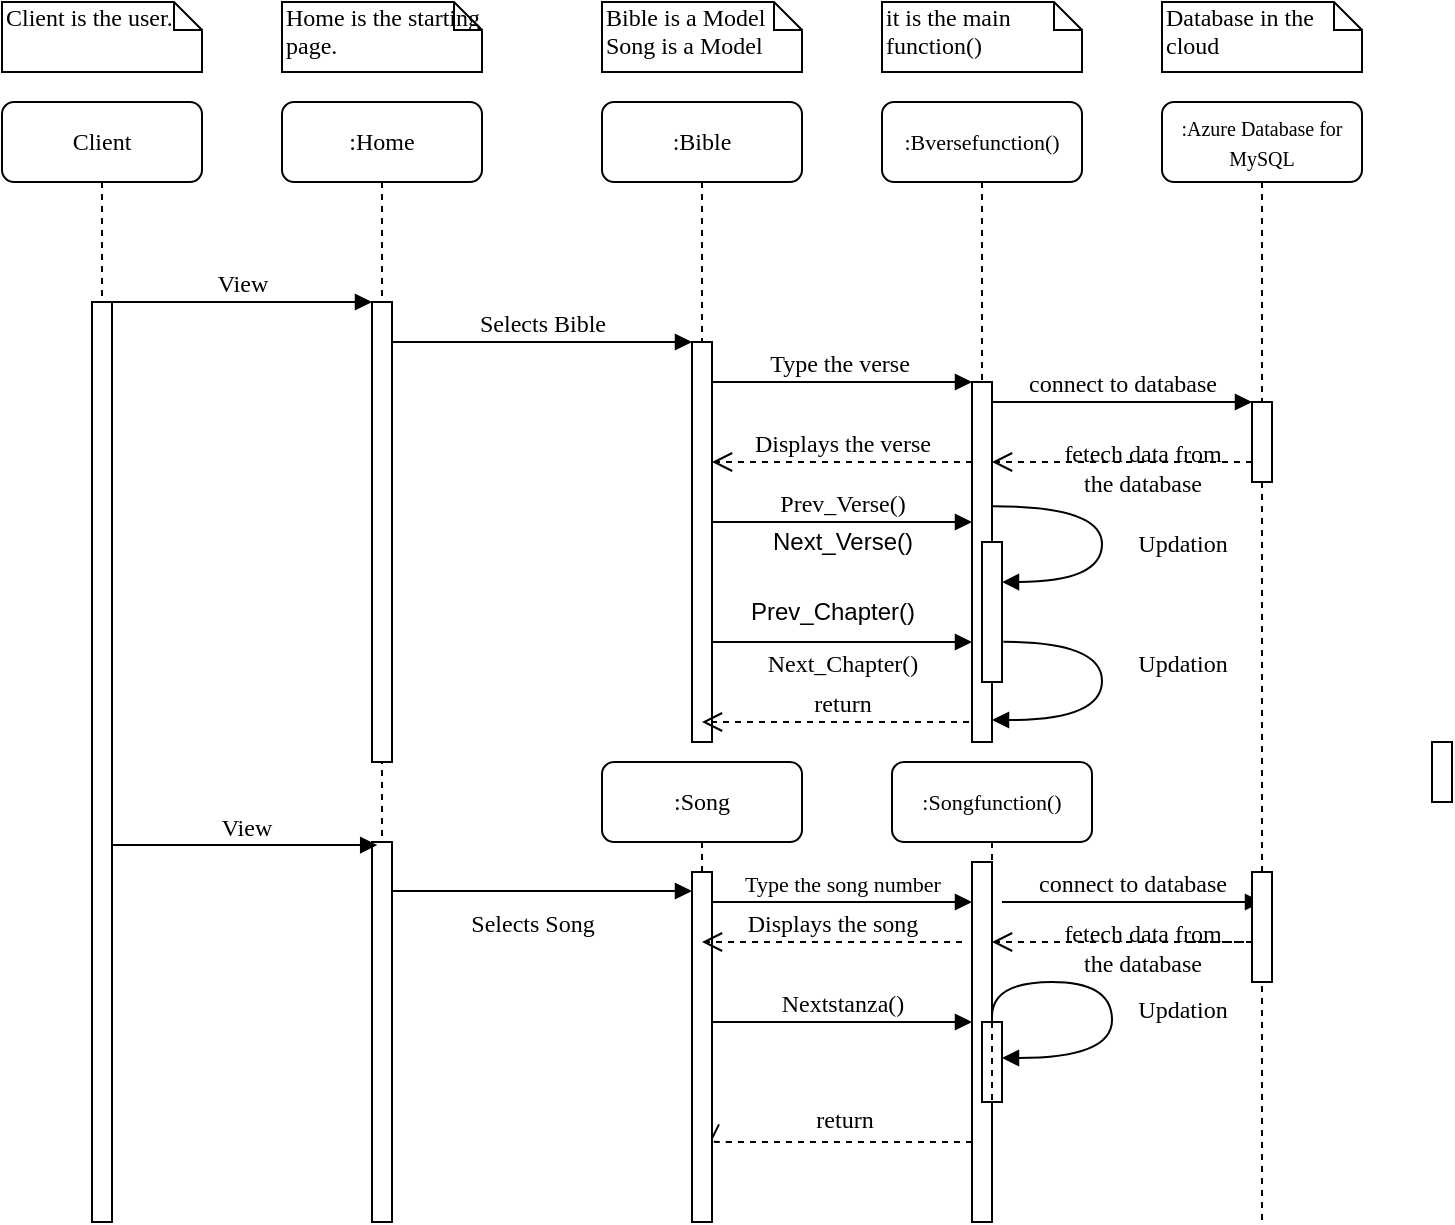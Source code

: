 <mxfile version="17.1.2" type="github">
  <diagram name="Page-1" id="13e1069c-82ec-6db2-03f1-153e76fe0fe0">
    <mxGraphModel dx="1384" dy="761" grid="1" gridSize="10" guides="1" tooltips="1" connect="1" arrows="1" fold="1" page="1" pageScale="1" pageWidth="1169" pageHeight="827" background="none" math="0" shadow="0">
      <root>
        <mxCell id="0" />
        <mxCell id="1" parent="0" />
        <mxCell id="7baba1c4bc27f4b0-2" value=":Home" style="shape=umlLifeline;perimeter=lifelinePerimeter;whiteSpace=wrap;html=1;container=1;collapsible=0;recursiveResize=0;outlineConnect=0;rounded=1;shadow=0;comic=0;labelBackgroundColor=none;strokeWidth=1;fontFamily=Verdana;fontSize=12;align=center;" parent="1" vertex="1">
          <mxGeometry x="362" y="159" width="100" height="560" as="geometry" />
        </mxCell>
        <mxCell id="7baba1c4bc27f4b0-10" value="" style="html=1;points=[];perimeter=orthogonalPerimeter;rounded=0;shadow=0;comic=0;labelBackgroundColor=none;strokeWidth=1;fontFamily=Verdana;fontSize=12;align=center;" parent="7baba1c4bc27f4b0-2" vertex="1">
          <mxGeometry x="45" y="100" width="10" height="230" as="geometry" />
        </mxCell>
        <mxCell id="Ut_reOWWQF-kfelvS6c4-17" value="" style="html=1;points=[];perimeter=orthogonalPerimeter;rounded=0;shadow=0;comic=0;labelBackgroundColor=none;strokeWidth=1;fontFamily=Verdana;fontSize=12;align=center;" vertex="1" parent="7baba1c4bc27f4b0-2">
          <mxGeometry x="45" y="370" width="10" height="190" as="geometry" />
        </mxCell>
        <mxCell id="7baba1c4bc27f4b0-3" value=":Bible" style="shape=umlLifeline;perimeter=lifelinePerimeter;whiteSpace=wrap;html=1;container=1;collapsible=0;recursiveResize=0;outlineConnect=0;rounded=1;shadow=0;comic=0;labelBackgroundColor=none;strokeWidth=1;fontFamily=Verdana;fontSize=12;align=center;" parent="1" vertex="1">
          <mxGeometry x="522" y="159" width="100" height="320" as="geometry" />
        </mxCell>
        <mxCell id="7baba1c4bc27f4b0-13" value="" style="html=1;points=[];perimeter=orthogonalPerimeter;rounded=0;shadow=0;comic=0;labelBackgroundColor=none;strokeWidth=1;fontFamily=Verdana;fontSize=12;align=center;" parent="7baba1c4bc27f4b0-3" vertex="1">
          <mxGeometry x="45" y="120" width="10" height="200" as="geometry" />
        </mxCell>
        <mxCell id="7baba1c4bc27f4b0-4" value="&lt;font style=&quot;font-size: 11px&quot;&gt;:Bversefunction()&lt;/font&gt;" style="shape=umlLifeline;perimeter=lifelinePerimeter;whiteSpace=wrap;html=1;container=1;collapsible=0;recursiveResize=0;outlineConnect=0;rounded=1;shadow=0;comic=0;labelBackgroundColor=none;strokeWidth=1;fontFamily=Verdana;fontSize=12;align=center;" parent="1" vertex="1">
          <mxGeometry x="662" y="159" width="100" height="320" as="geometry" />
        </mxCell>
        <mxCell id="Ut_reOWWQF-kfelvS6c4-7" value="Displays the verse" style="html=1;verticalAlign=bottom;endArrow=open;dashed=1;endSize=8;labelBackgroundColor=none;fontFamily=Verdana;fontSize=12;edgeStyle=elbowEdgeStyle;elbow=vertical;" edge="1" parent="7baba1c4bc27f4b0-4">
          <mxGeometry relative="1" as="geometry">
            <mxPoint x="-85" y="180" as="targetPoint" />
            <Array as="points">
              <mxPoint x="-10" y="180" />
              <mxPoint x="20" y="180" />
            </Array>
            <mxPoint x="45" y="180" as="sourcePoint" />
          </mxGeometry>
        </mxCell>
        <mxCell id="Ut_reOWWQF-kfelvS6c4-10" value="return" style="html=1;verticalAlign=bottom;endArrow=open;dashed=1;endSize=8;labelBackgroundColor=none;fontFamily=Verdana;fontSize=12;edgeStyle=elbowEdgeStyle;elbow=vertical;" edge="1" parent="7baba1c4bc27f4b0-4" source="7baba1c4bc27f4b0-4">
          <mxGeometry relative="1" as="geometry">
            <mxPoint x="-90" y="310" as="targetPoint" />
            <Array as="points">
              <mxPoint x="30" y="310" />
            </Array>
            <mxPoint x="330" y="310" as="sourcePoint" />
          </mxGeometry>
        </mxCell>
        <mxCell id="7baba1c4bc27f4b0-5" value="&lt;font style=&quot;font-size: 10px&quot;&gt;:Azure Database for MySQL&lt;/font&gt;" style="shape=umlLifeline;perimeter=lifelinePerimeter;whiteSpace=wrap;html=1;container=1;collapsible=0;recursiveResize=0;outlineConnect=0;rounded=1;shadow=0;comic=0;labelBackgroundColor=none;strokeWidth=1;fontFamily=Verdana;fontSize=12;align=center;" parent="1" vertex="1">
          <mxGeometry x="802" y="159" width="100" height="560" as="geometry" />
        </mxCell>
        <mxCell id="Ut_reOWWQF-kfelvS6c4-20" value="connect to database" style="html=1;verticalAlign=bottom;endArrow=block;entryX=0;entryY=0;labelBackgroundColor=none;fontFamily=Verdana;fontSize=12;edgeStyle=elbowEdgeStyle;elbow=vertical;" edge="1" parent="7baba1c4bc27f4b0-5">
          <mxGeometry relative="1" as="geometry">
            <mxPoint x="-80" y="400" as="sourcePoint" />
            <mxPoint x="50" y="400" as="targetPoint" />
          </mxGeometry>
        </mxCell>
        <mxCell id="7baba1c4bc27f4b0-8" value="Client" style="shape=umlLifeline;perimeter=lifelinePerimeter;whiteSpace=wrap;html=1;container=1;collapsible=0;recursiveResize=0;outlineConnect=0;rounded=1;shadow=0;comic=0;labelBackgroundColor=none;strokeWidth=1;fontFamily=Verdana;fontSize=12;align=center;" parent="1" vertex="1">
          <mxGeometry x="222" y="159" width="100" height="560" as="geometry" />
        </mxCell>
        <mxCell id="7baba1c4bc27f4b0-9" value="" style="html=1;points=[];perimeter=orthogonalPerimeter;rounded=0;shadow=0;comic=0;labelBackgroundColor=none;strokeWidth=1;fontFamily=Verdana;fontSize=12;align=center;" parent="7baba1c4bc27f4b0-8" vertex="1">
          <mxGeometry x="45" y="100" width="10" height="460" as="geometry" />
        </mxCell>
        <mxCell id="7baba1c4bc27f4b0-16" value="" style="html=1;points=[];perimeter=orthogonalPerimeter;rounded=0;shadow=0;comic=0;labelBackgroundColor=none;strokeWidth=1;fontFamily=Verdana;fontSize=12;align=center;" parent="1" vertex="1">
          <mxGeometry x="707" y="299" width="10" height="180" as="geometry" />
        </mxCell>
        <mxCell id="7baba1c4bc27f4b0-17" value="Type the verse&amp;nbsp;" style="html=1;verticalAlign=bottom;endArrow=block;labelBackgroundColor=none;fontFamily=Verdana;fontSize=12;edgeStyle=elbowEdgeStyle;elbow=vertical;" parent="1" source="7baba1c4bc27f4b0-13" target="7baba1c4bc27f4b0-16" edge="1">
          <mxGeometry relative="1" as="geometry">
            <mxPoint x="632" y="299" as="sourcePoint" />
            <Array as="points">
              <mxPoint x="582" y="299" />
            </Array>
          </mxGeometry>
        </mxCell>
        <mxCell id="7baba1c4bc27f4b0-19" value="" style="html=1;points=[];perimeter=orthogonalPerimeter;rounded=0;shadow=0;comic=0;labelBackgroundColor=none;strokeWidth=1;fontFamily=Verdana;fontSize=12;align=center;" parent="1" vertex="1">
          <mxGeometry x="847" y="309" width="10" height="40" as="geometry" />
        </mxCell>
        <mxCell id="7baba1c4bc27f4b0-20" value="connect to database" style="html=1;verticalAlign=bottom;endArrow=block;entryX=0;entryY=0;labelBackgroundColor=none;fontFamily=Verdana;fontSize=12;edgeStyle=elbowEdgeStyle;elbow=vertical;" parent="1" source="7baba1c4bc27f4b0-16" target="7baba1c4bc27f4b0-19" edge="1">
          <mxGeometry relative="1" as="geometry">
            <mxPoint x="772" y="309" as="sourcePoint" />
          </mxGeometry>
        </mxCell>
        <mxCell id="7baba1c4bc27f4b0-21" value="fetech data from &lt;br&gt;the database&lt;br&gt;" style="html=1;verticalAlign=bottom;endArrow=open;dashed=1;endSize=8;labelBackgroundColor=none;fontFamily=Verdana;fontSize=12;edgeStyle=elbowEdgeStyle;elbow=vertical;" parent="1" source="7baba1c4bc27f4b0-19" target="7baba1c4bc27f4b0-16" edge="1">
          <mxGeometry x="-0.154" y="20" relative="1" as="geometry">
            <mxPoint x="772" y="385" as="targetPoint" />
            <Array as="points">
              <mxPoint x="792" y="339" />
              <mxPoint x="822" y="339" />
            </Array>
            <mxPoint as="offset" />
          </mxGeometry>
        </mxCell>
        <mxCell id="7baba1c4bc27f4b0-22" value="" style="html=1;points=[];perimeter=orthogonalPerimeter;rounded=0;shadow=0;comic=0;labelBackgroundColor=none;strokeWidth=1;fontFamily=Verdana;fontSize=12;align=center;" parent="1" vertex="1">
          <mxGeometry x="707" y="539" width="10" height="180" as="geometry" />
        </mxCell>
        <mxCell id="7baba1c4bc27f4b0-23" value="View" style="html=1;verticalAlign=bottom;endArrow=block;entryX=0.26;entryY=0.008;labelBackgroundColor=none;fontFamily=Verdana;fontSize=12;entryDx=0;entryDy=0;entryPerimeter=0;" parent="1" source="7baba1c4bc27f4b0-9" target="Ut_reOWWQF-kfelvS6c4-17" edge="1">
          <mxGeometry relative="1" as="geometry">
            <mxPoint x="632" y="499" as="sourcePoint" />
          </mxGeometry>
        </mxCell>
        <mxCell id="7baba1c4bc27f4b0-25" value="" style="html=1;points=[];perimeter=orthogonalPerimeter;rounded=0;shadow=0;comic=0;labelBackgroundColor=none;strokeColor=#000000;strokeWidth=1;fillColor=#FFFFFF;fontFamily=Verdana;fontSize=12;fontColor=#000000;align=center;" parent="1" vertex="1">
          <mxGeometry x="937" y="479" width="10" height="30" as="geometry" />
        </mxCell>
        <mxCell id="7baba1c4bc27f4b0-27" value="fetech data from&lt;br&gt;the database" style="html=1;verticalAlign=bottom;endArrow=open;dashed=1;endSize=8;labelBackgroundColor=none;fontFamily=Verdana;fontSize=12;startArrow=none;" parent="1" source="Ut_reOWWQF-kfelvS6c4-21" target="7baba1c4bc27f4b0-22" edge="1">
          <mxGeometry x="-0.154" y="20" relative="1" as="geometry">
            <mxPoint x="1052" y="495" as="targetPoint" />
            <mxPoint x="852" y="569" as="sourcePoint" />
            <Array as="points">
              <mxPoint x="762" y="579" />
            </Array>
            <mxPoint as="offset" />
          </mxGeometry>
        </mxCell>
        <mxCell id="7baba1c4bc27f4b0-30" value="return" style="html=1;verticalAlign=bottom;endArrow=open;dashed=1;endSize=8;labelBackgroundColor=none;fontFamily=Verdana;fontSize=12;edgeStyle=elbowEdgeStyle;elbow=vertical;entryX=0.9;entryY=0.779;entryDx=0;entryDy=0;entryPerimeter=0;" parent="1" source="7baba1c4bc27f4b0-22" target="Ut_reOWWQF-kfelvS6c4-9" edge="1">
          <mxGeometry x="-0.028" y="-2" relative="1" as="geometry">
            <mxPoint x="922" y="705" as="targetPoint" />
            <Array as="points">
              <mxPoint x="692" y="679" />
            </Array>
            <mxPoint x="702" y="677" as="sourcePoint" />
            <mxPoint as="offset" />
          </mxGeometry>
        </mxCell>
        <mxCell id="7baba1c4bc27f4b0-11" value="View" style="html=1;verticalAlign=bottom;endArrow=block;entryX=0;entryY=0;labelBackgroundColor=none;fontFamily=Verdana;fontSize=12;edgeStyle=elbowEdgeStyle;elbow=vertical;" parent="1" source="7baba1c4bc27f4b0-9" target="7baba1c4bc27f4b0-10" edge="1">
          <mxGeometry relative="1" as="geometry">
            <mxPoint x="342" y="269" as="sourcePoint" />
          </mxGeometry>
        </mxCell>
        <mxCell id="7baba1c4bc27f4b0-14" value="Selects Bible" style="html=1;verticalAlign=bottom;endArrow=block;entryX=0;entryY=0;labelBackgroundColor=none;fontFamily=Verdana;fontSize=12;edgeStyle=elbowEdgeStyle;elbow=vertical;" parent="1" source="7baba1c4bc27f4b0-10" target="7baba1c4bc27f4b0-13" edge="1">
          <mxGeometry relative="1" as="geometry">
            <mxPoint x="492" y="279" as="sourcePoint" />
            <mxPoint as="offset" />
          </mxGeometry>
        </mxCell>
        <mxCell id="7baba1c4bc27f4b0-34" value="" style="html=1;points=[];perimeter=orthogonalPerimeter;rounded=0;shadow=0;comic=0;labelBackgroundColor=none;strokeWidth=1;fontFamily=Verdana;fontSize=12;align=center;" parent="1" vertex="1">
          <mxGeometry x="712" y="379" width="10" height="70" as="geometry" />
        </mxCell>
        <mxCell id="7baba1c4bc27f4b0-35" value="Updation" style="html=1;verticalAlign=bottom;endArrow=block;labelBackgroundColor=none;fontFamily=Verdana;fontSize=12;elbow=vertical;edgeStyle=orthogonalEdgeStyle;curved=1;entryX=1;entryY=0.286;entryPerimeter=0;exitX=1.038;exitY=0.345;exitPerimeter=0;" parent="1" source="7baba1c4bc27f4b0-16" target="7baba1c4bc27f4b0-34" edge="1">
          <mxGeometry x="0.158" y="40" relative="1" as="geometry">
            <mxPoint x="587" y="309" as="sourcePoint" />
            <mxPoint x="717" y="309" as="targetPoint" />
            <Array as="points">
              <mxPoint x="772" y="361" />
              <mxPoint x="772" y="399" />
            </Array>
            <mxPoint as="offset" />
          </mxGeometry>
        </mxCell>
        <mxCell id="7baba1c4bc27f4b0-36" value="Updation" style="html=1;verticalAlign=bottom;endArrow=block;labelBackgroundColor=none;fontFamily=Verdana;fontSize=12;elbow=vertical;edgeStyle=orthogonalEdgeStyle;curved=1;exitX=1.066;exitY=0.713;exitPerimeter=0;" parent="1" source="7baba1c4bc27f4b0-34" edge="1">
          <mxGeometry x="-0.032" y="40" relative="1" as="geometry">
            <mxPoint x="732.333" y="429" as="sourcePoint" />
            <mxPoint x="717" y="468" as="targetPoint" />
            <Array as="points">
              <mxPoint x="772" y="429" />
              <mxPoint x="772" y="468" />
            </Array>
            <mxPoint as="offset" />
          </mxGeometry>
        </mxCell>
        <mxCell id="7baba1c4bc27f4b0-37" value="" style="html=1;points=[];perimeter=orthogonalPerimeter;rounded=0;shadow=0;comic=0;labelBackgroundColor=none;strokeWidth=1;fontFamily=Verdana;fontSize=12;align=center;" parent="1" vertex="1">
          <mxGeometry x="712" y="619" width="10" height="40" as="geometry" />
        </mxCell>
        <mxCell id="7baba1c4bc27f4b0-40" value="Client is the user." style="shape=note;whiteSpace=wrap;html=1;size=14;verticalAlign=top;align=left;spacingTop=-6;rounded=0;shadow=0;comic=0;labelBackgroundColor=none;strokeWidth=1;fontFamily=Verdana;fontSize=12" parent="1" vertex="1">
          <mxGeometry x="222" y="109" width="100" height="35" as="geometry" />
        </mxCell>
        <mxCell id="7baba1c4bc27f4b0-41" value="Home is the starting page." style="shape=note;whiteSpace=wrap;html=1;size=14;verticalAlign=top;align=left;spacingTop=-6;rounded=0;shadow=0;comic=0;labelBackgroundColor=none;strokeWidth=1;fontFamily=Verdana;fontSize=12" parent="1" vertex="1">
          <mxGeometry x="362" y="109" width="100" height="35" as="geometry" />
        </mxCell>
        <mxCell id="7baba1c4bc27f4b0-42" value="Bible is a Model&lt;br&gt;Song is a Model" style="shape=note;whiteSpace=wrap;html=1;size=14;verticalAlign=top;align=left;spacingTop=-6;rounded=0;shadow=0;comic=0;labelBackgroundColor=none;strokeWidth=1;fontFamily=Verdana;fontSize=12" parent="1" vertex="1">
          <mxGeometry x="522" y="109" width="100" height="35" as="geometry" />
        </mxCell>
        <mxCell id="7baba1c4bc27f4b0-43" value="it is the main function()" style="shape=note;whiteSpace=wrap;html=1;size=14;verticalAlign=top;align=left;spacingTop=-6;rounded=0;shadow=0;comic=0;labelBackgroundColor=none;strokeWidth=1;fontFamily=Verdana;fontSize=12" parent="1" vertex="1">
          <mxGeometry x="662" y="109" width="100" height="35" as="geometry" />
        </mxCell>
        <mxCell id="7baba1c4bc27f4b0-44" value="Database in the cloud&amp;nbsp;" style="shape=note;whiteSpace=wrap;html=1;size=14;verticalAlign=top;align=left;spacingTop=-6;rounded=0;shadow=0;comic=0;labelBackgroundColor=none;strokeWidth=1;fontFamily=Verdana;fontSize=12" parent="1" vertex="1">
          <mxGeometry x="802" y="109" width="100" height="35" as="geometry" />
        </mxCell>
        <mxCell id="Ut_reOWWQF-kfelvS6c4-3" value="Prev_Verse()" style="html=1;verticalAlign=bottom;endArrow=block;labelBackgroundColor=none;fontFamily=Verdana;fontSize=12;edgeStyle=elbowEdgeStyle;elbow=vertical;" edge="1" parent="1">
          <mxGeometry relative="1" as="geometry">
            <mxPoint x="577" y="369" as="sourcePoint" />
            <Array as="points">
              <mxPoint x="582" y="369" />
            </Array>
            <mxPoint x="707" y="369" as="targetPoint" />
            <mxPoint as="offset" />
          </mxGeometry>
        </mxCell>
        <mxCell id="Ut_reOWWQF-kfelvS6c4-4" value="Next_Chapter()" style="html=1;verticalAlign=bottom;endArrow=block;labelBackgroundColor=none;fontFamily=Verdana;fontSize=12;edgeStyle=elbowEdgeStyle;elbow=vertical;" edge="1" parent="1">
          <mxGeometry y="-20" relative="1" as="geometry">
            <mxPoint x="577" y="429" as="sourcePoint" />
            <Array as="points">
              <mxPoint x="582" y="429" />
            </Array>
            <mxPoint x="707" y="429" as="targetPoint" />
            <mxPoint as="offset" />
          </mxGeometry>
        </mxCell>
        <mxCell id="Ut_reOWWQF-kfelvS6c4-5" value="&lt;font style=&quot;font-size: 12px&quot;&gt;Next_Verse()&lt;/font&gt;" style="text;html=1;align=center;verticalAlign=middle;resizable=0;points=[];autosize=1;strokeColor=none;fillColor=none;fontSize=10;" vertex="1" parent="1">
          <mxGeometry x="597" y="369" width="90" height="20" as="geometry" />
        </mxCell>
        <mxCell id="Ut_reOWWQF-kfelvS6c4-6" value="&lt;font style=&quot;font-size: 12px&quot;&gt;Prev_Chapter()&lt;/font&gt;" style="text;html=1;align=center;verticalAlign=middle;resizable=0;points=[];autosize=1;strokeColor=none;fillColor=none;fontSize=10;" vertex="1" parent="1">
          <mxGeometry x="587" y="404" width="100" height="20" as="geometry" />
        </mxCell>
        <mxCell id="Ut_reOWWQF-kfelvS6c4-8" value=":Song" style="shape=umlLifeline;perimeter=lifelinePerimeter;whiteSpace=wrap;html=1;container=1;collapsible=0;recursiveResize=0;outlineConnect=0;rounded=1;shadow=0;comic=0;labelBackgroundColor=none;strokeWidth=1;fontFamily=Verdana;fontSize=12;align=center;" vertex="1" parent="1">
          <mxGeometry x="522" y="489" width="100" height="230" as="geometry" />
        </mxCell>
        <mxCell id="Ut_reOWWQF-kfelvS6c4-9" value="" style="html=1;points=[];perimeter=orthogonalPerimeter;rounded=0;shadow=0;comic=0;labelBackgroundColor=none;strokeWidth=1;fontFamily=Verdana;fontSize=12;align=center;" vertex="1" parent="Ut_reOWWQF-kfelvS6c4-8">
          <mxGeometry x="45" y="55" width="10" height="175" as="geometry" />
        </mxCell>
        <mxCell id="Ut_reOWWQF-kfelvS6c4-19" value="&lt;font style=&quot;font-size: 11px&quot;&gt;Type the song number&lt;/font&gt;" style="html=1;verticalAlign=bottom;endArrow=block;labelBackgroundColor=none;fontFamily=Verdana;fontSize=12;edgeStyle=elbowEdgeStyle;elbow=vertical;" edge="1" parent="Ut_reOWWQF-kfelvS6c4-8">
          <mxGeometry relative="1" as="geometry">
            <mxPoint x="55" y="70" as="sourcePoint" />
            <Array as="points">
              <mxPoint x="60" y="70" />
            </Array>
            <mxPoint x="185" y="70" as="targetPoint" />
          </mxGeometry>
        </mxCell>
        <mxCell id="Ut_reOWWQF-kfelvS6c4-18" value="Selects Song" style="html=1;verticalAlign=bottom;endArrow=block;entryX=0;entryY=0;labelBackgroundColor=none;fontFamily=Verdana;fontSize=12;edgeStyle=elbowEdgeStyle;elbow=vertical;" edge="1" parent="Ut_reOWWQF-kfelvS6c4-8">
          <mxGeometry x="-0.066" y="-25" relative="1" as="geometry">
            <mxPoint x="-105" y="64.5" as="sourcePoint" />
            <mxPoint x="45" y="64.5" as="targetPoint" />
            <mxPoint as="offset" />
          </mxGeometry>
        </mxCell>
        <mxCell id="Ut_reOWWQF-kfelvS6c4-32" value="Nextstanza()" style="html=1;verticalAlign=bottom;endArrow=block;labelBackgroundColor=none;fontFamily=Verdana;fontSize=12;edgeStyle=elbowEdgeStyle;elbow=vertical;" edge="1" parent="Ut_reOWWQF-kfelvS6c4-8">
          <mxGeometry relative="1" as="geometry">
            <mxPoint x="55" y="130" as="sourcePoint" />
            <Array as="points">
              <mxPoint x="60" y="130" />
            </Array>
            <mxPoint x="185" y="130" as="targetPoint" />
            <mxPoint as="offset" />
          </mxGeometry>
        </mxCell>
        <mxCell id="Ut_reOWWQF-kfelvS6c4-21" value="" style="html=1;points=[];perimeter=orthogonalPerimeter;rounded=0;shadow=0;comic=0;labelBackgroundColor=none;strokeWidth=1;fontFamily=Verdana;fontSize=12;align=center;" vertex="1" parent="1">
          <mxGeometry x="847" y="544" width="10" height="55" as="geometry" />
        </mxCell>
        <mxCell id="Ut_reOWWQF-kfelvS6c4-22" value="" style="html=1;verticalAlign=bottom;endArrow=none;dashed=1;endSize=8;labelBackgroundColor=none;fontFamily=Verdana;fontSize=12;" edge="1" parent="1" target="Ut_reOWWQF-kfelvS6c4-21">
          <mxGeometry relative="1" as="geometry">
            <mxPoint x="717" y="579" as="targetPoint" />
            <mxPoint x="842" y="579" as="sourcePoint" />
            <Array as="points">
              <mxPoint x="812" y="579" />
            </Array>
          </mxGeometry>
        </mxCell>
        <mxCell id="7baba1c4bc27f4b0-39" value="Updation" style="html=1;verticalAlign=bottom;endArrow=block;labelBackgroundColor=none;fontFamily=Verdana;fontSize=12;elbow=vertical;edgeStyle=orthogonalEdgeStyle;curved=1;exitX=1;exitY=0.429;exitPerimeter=0;exitDx=0;exitDy=0;" parent="1" edge="1" target="7baba1c4bc27f4b0-37" source="7baba1c4bc27f4b0-22">
          <mxGeometry x="0.176" y="35" relative="1" as="geometry">
            <mxPoint x="722.003" y="599" as="sourcePoint" />
            <mxPoint x="727.003" y="637.333" as="targetPoint" />
            <Array as="points">
              <mxPoint x="777" y="599" />
              <mxPoint x="777" y="637" />
            </Array>
            <mxPoint as="offset" />
          </mxGeometry>
        </mxCell>
        <mxCell id="Ut_reOWWQF-kfelvS6c4-29" value="&lt;font style=&quot;font-size: 11px&quot;&gt;:Songfunction()&lt;/font&gt;" style="shape=umlLifeline;perimeter=lifelinePerimeter;whiteSpace=wrap;html=1;container=1;collapsible=0;recursiveResize=0;outlineConnect=0;rounded=1;shadow=0;comic=0;labelBackgroundColor=none;strokeWidth=1;fontFamily=Verdana;fontSize=12;align=center;" vertex="1" parent="1">
          <mxGeometry x="667" y="489" width="100" height="220" as="geometry" />
        </mxCell>
        <mxCell id="Ut_reOWWQF-kfelvS6c4-30" value="Displays the song" style="html=1;verticalAlign=bottom;endArrow=open;dashed=1;endSize=8;labelBackgroundColor=none;fontFamily=Verdana;fontSize=12;edgeStyle=elbowEdgeStyle;elbow=vertical;" edge="1" parent="Ut_reOWWQF-kfelvS6c4-29">
          <mxGeometry relative="1" as="geometry">
            <mxPoint x="-95" y="90" as="targetPoint" />
            <Array as="points">
              <mxPoint x="-20" y="90" />
              <mxPoint x="10" y="90" />
            </Array>
            <mxPoint x="35" y="90" as="sourcePoint" />
          </mxGeometry>
        </mxCell>
      </root>
    </mxGraphModel>
  </diagram>
</mxfile>
